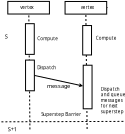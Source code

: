 <?xml version="1.0" encoding="UTF-8"?>
<dia:diagram xmlns:dia="http://www.lysator.liu.se/~alla/dia/">
  <dia:layer name="背景" visible="true" active="true">
    <dia:group>
      <dia:object type="Standard - Text" version="1" id="O0">
        <dia:attribute name="obj_pos">
          <dia:point val="19.88,1.427"/>
        </dia:attribute>
        <dia:attribute name="obj_bb">
          <dia:rectangle val="19.88,1.19;21.58,1.487"/>
        </dia:attribute>
        <dia:attribute name="text">
          <dia:composite type="text">
            <dia:attribute name="string">
              <dia:string>#Compute worker#</dia:string>
            </dia:attribute>
            <dia:attribute name="font">
              <dia:font family="sans" style="0" name="Helvetica"/>
            </dia:attribute>
            <dia:attribute name="height">
              <dia:real val="0.282"/>
            </dia:attribute>
            <dia:attribute name="pos">
              <dia:point val="19.88,1.427"/>
            </dia:attribute>
            <dia:attribute name="color">
              <dia:color val="#000000"/>
            </dia:attribute>
            <dia:attribute name="alignment">
              <dia:enum val="0"/>
            </dia:attribute>
          </dia:composite>
        </dia:attribute>
        <dia:attribute name="valign">
          <dia:enum val="3"/>
        </dia:attribute>
      </dia:object>
      <dia:object type="Standard - Line" version="0" id="O1">
        <dia:attribute name="obj_pos">
          <dia:point val="17.861,7.403"/>
        </dia:attribute>
        <dia:attribute name="obj_bb">
          <dia:rectangle val="17.785,1.592;17.881,7.423"/>
        </dia:attribute>
        <dia:attribute name="conn_endpoints">
          <dia:point val="17.861,7.403"/>
          <dia:point val="17.806,1.612"/>
        </dia:attribute>
        <dia:attribute name="numcp">
          <dia:int val="1"/>
        </dia:attribute>
        <dia:attribute name="line_width">
          <dia:real val="0.04"/>
        </dia:attribute>
        <dia:attribute name="line_style">
          <dia:enum val="4"/>
        </dia:attribute>
      </dia:object>
      <dia:object type="Standard - Box" version="0" id="O2">
        <dia:attribute name="obj_pos">
          <dia:point val="16.755,1.003"/>
        </dia:attribute>
        <dia:attribute name="obj_bb">
          <dia:rectangle val="16.735,0.983;18.856,1.653"/>
        </dia:attribute>
        <dia:attribute name="elem_corner">
          <dia:point val="16.755,1.003"/>
        </dia:attribute>
        <dia:attribute name="elem_width">
          <dia:real val="2.081"/>
        </dia:attribute>
        <dia:attribute name="elem_height">
          <dia:real val="0.631"/>
        </dia:attribute>
        <dia:attribute name="border_width">
          <dia:real val="0.04"/>
        </dia:attribute>
        <dia:attribute name="show_background">
          <dia:boolean val="true"/>
        </dia:attribute>
      </dia:object>
      <dia:object type="Standard - Text" version="1" id="O3">
        <dia:attribute name="obj_pos">
          <dia:point val="17.375,1.381"/>
        </dia:attribute>
        <dia:attribute name="obj_bb">
          <dia:rectangle val="17.375,1.144;18.002,1.441"/>
        </dia:attribute>
        <dia:attribute name="text">
          <dia:composite type="text">
            <dia:attribute name="string">
              <dia:string>#vertex#</dia:string>
            </dia:attribute>
            <dia:attribute name="font">
              <dia:font family="sans" style="0" name="Helvetica"/>
            </dia:attribute>
            <dia:attribute name="height">
              <dia:real val="0.282"/>
            </dia:attribute>
            <dia:attribute name="pos">
              <dia:point val="17.375,1.381"/>
            </dia:attribute>
            <dia:attribute name="color">
              <dia:color val="#000000"/>
            </dia:attribute>
            <dia:attribute name="alignment">
              <dia:enum val="0"/>
            </dia:attribute>
          </dia:composite>
        </dia:attribute>
        <dia:attribute name="valign">
          <dia:enum val="3"/>
        </dia:attribute>
      </dia:object>
      <dia:object type="Standard - Box" version="0" id="O4">
        <dia:attribute name="obj_pos">
          <dia:point val="17.637,2.117"/>
        </dia:attribute>
        <dia:attribute name="obj_bb">
          <dia:rectangle val="17.617,2.097;18.099,3.672"/>
        </dia:attribute>
        <dia:attribute name="elem_corner">
          <dia:point val="17.637,2.117"/>
        </dia:attribute>
        <dia:attribute name="elem_width">
          <dia:real val="0.441"/>
        </dia:attribute>
        <dia:attribute name="elem_height">
          <dia:real val="1.535"/>
        </dia:attribute>
        <dia:attribute name="border_width">
          <dia:real val="0.04"/>
        </dia:attribute>
        <dia:attribute name="show_background">
          <dia:boolean val="true"/>
        </dia:attribute>
      </dia:object>
      <dia:object type="Standard - Box" version="0" id="O5">
        <dia:attribute name="obj_pos">
          <dia:point val="17.642,3.937"/>
        </dia:attribute>
        <dia:attribute name="obj_bb">
          <dia:rectangle val="17.622,3.917;18.103,5.492"/>
        </dia:attribute>
        <dia:attribute name="elem_corner">
          <dia:point val="17.642,3.937"/>
        </dia:attribute>
        <dia:attribute name="elem_width">
          <dia:real val="0.441"/>
        </dia:attribute>
        <dia:attribute name="elem_height">
          <dia:real val="1.535"/>
        </dia:attribute>
        <dia:attribute name="border_width">
          <dia:real val="0.04"/>
        </dia:attribute>
        <dia:attribute name="show_background">
          <dia:boolean val="true"/>
        </dia:attribute>
      </dia:object>
      <dia:object type="Standard - Line" version="0" id="O6">
        <dia:attribute name="obj_pos">
          <dia:point val="20.72,7.382"/>
        </dia:attribute>
        <dia:attribute name="obj_bb">
          <dia:rectangle val="20.638,1.617;20.741,7.402"/>
        </dia:attribute>
        <dia:attribute name="conn_endpoints">
          <dia:point val="20.72,7.382"/>
          <dia:point val="20.658,1.637"/>
        </dia:attribute>
        <dia:attribute name="numcp">
          <dia:int val="1"/>
        </dia:attribute>
        <dia:attribute name="line_width">
          <dia:real val="0.04"/>
        </dia:attribute>
        <dia:attribute name="line_style">
          <dia:enum val="4"/>
        </dia:attribute>
        <dia:connections>
          <dia:connection handle="1" to="O7" connection="6"/>
        </dia:connections>
      </dia:object>
      <dia:object type="Standard - Box" version="0" id="O7">
        <dia:attribute name="obj_pos">
          <dia:point val="19.618,1.007"/>
        </dia:attribute>
        <dia:attribute name="obj_bb">
          <dia:rectangle val="19.598,0.987;21.719,1.657"/>
        </dia:attribute>
        <dia:attribute name="elem_corner">
          <dia:point val="19.618,1.007"/>
        </dia:attribute>
        <dia:attribute name="elem_width">
          <dia:real val="2.081"/>
        </dia:attribute>
        <dia:attribute name="elem_height">
          <dia:real val="0.631"/>
        </dia:attribute>
        <dia:attribute name="border_width">
          <dia:real val="0.04"/>
        </dia:attribute>
        <dia:attribute name="show_background">
          <dia:boolean val="true"/>
        </dia:attribute>
      </dia:object>
      <dia:object type="Standard - Box" version="0" id="O8">
        <dia:attribute name="obj_pos">
          <dia:point val="20.5,2.21"/>
        </dia:attribute>
        <dia:attribute name="obj_bb">
          <dia:rectangle val="20.48,2.19;20.962,3.702"/>
        </dia:attribute>
        <dia:attribute name="elem_corner">
          <dia:point val="20.5,2.21"/>
        </dia:attribute>
        <dia:attribute name="elem_width">
          <dia:real val="0.441"/>
        </dia:attribute>
        <dia:attribute name="elem_height">
          <dia:real val="1.472"/>
        </dia:attribute>
        <dia:attribute name="border_width">
          <dia:real val="0.04"/>
        </dia:attribute>
        <dia:attribute name="show_background">
          <dia:boolean val="true"/>
        </dia:attribute>
      </dia:object>
      <dia:object type="Standard - Box" version="0" id="O9">
        <dia:attribute name="obj_pos">
          <dia:point val="20.526,4.194"/>
        </dia:attribute>
        <dia:attribute name="obj_bb">
          <dia:rectangle val="20.506,4.174;20.987,6.393"/>
        </dia:attribute>
        <dia:attribute name="elem_corner">
          <dia:point val="20.526,4.194"/>
        </dia:attribute>
        <dia:attribute name="elem_width">
          <dia:real val="0.441"/>
        </dia:attribute>
        <dia:attribute name="elem_height">
          <dia:real val="2.179"/>
        </dia:attribute>
        <dia:attribute name="border_width">
          <dia:real val="0.04"/>
        </dia:attribute>
        <dia:attribute name="show_background">
          <dia:boolean val="true"/>
        </dia:attribute>
      </dia:object>
      <dia:object type="Standard - Text" version="1" id="O10">
        <dia:attribute name="obj_pos">
          <dia:point val="18.222,4.396"/>
        </dia:attribute>
        <dia:attribute name="obj_bb">
          <dia:rectangle val="18.222,4.158;19.104,4.456"/>
        </dia:attribute>
        <dia:attribute name="text">
          <dia:composite type="text">
            <dia:attribute name="string">
              <dia:string>#Dispatch#</dia:string>
            </dia:attribute>
            <dia:attribute name="font">
              <dia:font family="sans" style="0" name="Helvetica"/>
            </dia:attribute>
            <dia:attribute name="height">
              <dia:real val="0.282"/>
            </dia:attribute>
            <dia:attribute name="pos">
              <dia:point val="18.222,4.396"/>
            </dia:attribute>
            <dia:attribute name="color">
              <dia:color val="#000000"/>
            </dia:attribute>
            <dia:attribute name="alignment">
              <dia:enum val="0"/>
            </dia:attribute>
          </dia:composite>
        </dia:attribute>
        <dia:attribute name="valign">
          <dia:enum val="3"/>
        </dia:attribute>
      </dia:object>
      <dia:object type="Standard - Text" version="1" id="O11">
        <dia:attribute name="obj_pos">
          <dia:point val="21.148,2.922"/>
        </dia:attribute>
        <dia:attribute name="obj_bb">
          <dia:rectangle val="21.148,2.685;22.078,2.982"/>
        </dia:attribute>
        <dia:attribute name="text">
          <dia:composite type="text">
            <dia:attribute name="string">
              <dia:string>#Compute#</dia:string>
            </dia:attribute>
            <dia:attribute name="font">
              <dia:font family="sans" style="0" name="Helvetica"/>
            </dia:attribute>
            <dia:attribute name="height">
              <dia:real val="0.282"/>
            </dia:attribute>
            <dia:attribute name="pos">
              <dia:point val="21.148,2.922"/>
            </dia:attribute>
            <dia:attribute name="color">
              <dia:color val="#000000"/>
            </dia:attribute>
            <dia:attribute name="alignment">
              <dia:enum val="0"/>
            </dia:attribute>
          </dia:composite>
        </dia:attribute>
        <dia:attribute name="valign">
          <dia:enum val="3"/>
        </dia:attribute>
      </dia:object>
      <dia:object type="Standard - Line" version="0" id="O12">
        <dia:attribute name="obj_pos">
          <dia:point val="16.435,7.024"/>
        </dia:attribute>
        <dia:attribute name="obj_bb">
          <dia:rectangle val="16.415,6.982;22.594,7.044"/>
        </dia:attribute>
        <dia:attribute name="conn_endpoints">
          <dia:point val="16.435,7.024"/>
          <dia:point val="22.573,7.002"/>
        </dia:attribute>
        <dia:attribute name="numcp">
          <dia:int val="1"/>
        </dia:attribute>
        <dia:attribute name="line_width">
          <dia:real val="0.04"/>
        </dia:attribute>
        <dia:attribute name="line_style">
          <dia:enum val="4"/>
        </dia:attribute>
      </dia:object>
      <dia:object type="Standard - Text" version="1" id="O13">
        <dia:attribute name="obj_pos">
          <dia:point val="18.432,6.729"/>
        </dia:attribute>
        <dia:attribute name="obj_bb">
          <dia:rectangle val="18.432,6.492;20.225,6.789"/>
        </dia:attribute>
        <dia:attribute name="text">
          <dia:composite type="text">
            <dia:attribute name="string">
              <dia:string>#Superstep Barrier#</dia:string>
            </dia:attribute>
            <dia:attribute name="font">
              <dia:font family="sans" style="0" name="Helvetica"/>
            </dia:attribute>
            <dia:attribute name="height">
              <dia:real val="0.282"/>
            </dia:attribute>
            <dia:attribute name="pos">
              <dia:point val="18.432,6.729"/>
            </dia:attribute>
            <dia:attribute name="color">
              <dia:color val="#000000"/>
            </dia:attribute>
            <dia:attribute name="alignment">
              <dia:enum val="0"/>
            </dia:attribute>
          </dia:composite>
        </dia:attribute>
        <dia:attribute name="valign">
          <dia:enum val="3"/>
        </dia:attribute>
      </dia:object>
      <dia:object type="Standard - Text" version="1" id="O14">
        <dia:attribute name="obj_pos">
          <dia:point val="16.603,2.861"/>
        </dia:attribute>
        <dia:attribute name="obj_bb">
          <dia:rectangle val="16.603,2.566;16.751,2.936"/>
        </dia:attribute>
        <dia:attribute name="text">
          <dia:composite type="text">
            <dia:attribute name="string">
              <dia:string>#S#</dia:string>
            </dia:attribute>
            <dia:attribute name="font">
              <dia:font family="sans" style="0" name="Helvetica"/>
            </dia:attribute>
            <dia:attribute name="height">
              <dia:real val="0.353"/>
            </dia:attribute>
            <dia:attribute name="pos">
              <dia:point val="16.603,2.861"/>
            </dia:attribute>
            <dia:attribute name="color">
              <dia:color val="#000000"/>
            </dia:attribute>
            <dia:attribute name="alignment">
              <dia:enum val="0"/>
            </dia:attribute>
          </dia:composite>
        </dia:attribute>
        <dia:attribute name="valign">
          <dia:enum val="3"/>
        </dia:attribute>
      </dia:object>
      <dia:object type="Standard - Text" version="1" id="O15">
        <dia:attribute name="obj_pos">
          <dia:point val="16.755,7.499"/>
        </dia:attribute>
        <dia:attribute name="obj_bb">
          <dia:rectangle val="16.755,7.204;17.212,7.574"/>
        </dia:attribute>
        <dia:attribute name="text">
          <dia:composite type="text">
            <dia:attribute name="string">
              <dia:string>#S+1#</dia:string>
            </dia:attribute>
            <dia:attribute name="font">
              <dia:font family="sans" style="0" name="Helvetica"/>
            </dia:attribute>
            <dia:attribute name="height">
              <dia:real val="0.353"/>
            </dia:attribute>
            <dia:attribute name="pos">
              <dia:point val="16.755,7.499"/>
            </dia:attribute>
            <dia:attribute name="color">
              <dia:color val="#000000"/>
            </dia:attribute>
            <dia:attribute name="alignment">
              <dia:enum val="0"/>
            </dia:attribute>
          </dia:composite>
        </dia:attribute>
        <dia:attribute name="valign">
          <dia:enum val="3"/>
        </dia:attribute>
      </dia:object>
      <dia:object type="Standard - Line" version="0" id="O16">
        <dia:attribute name="obj_pos">
          <dia:point val="18.083,4.705"/>
        </dia:attribute>
        <dia:attribute name="obj_bb">
          <dia:rectangle val="18.059,4.681;20.549,5.293"/>
        </dia:attribute>
        <dia:attribute name="conn_endpoints">
          <dia:point val="18.083,4.705"/>
          <dia:point val="20.506,5.231"/>
        </dia:attribute>
        <dia:attribute name="numcp">
          <dia:int val="1"/>
        </dia:attribute>
        <dia:attribute name="line_width">
          <dia:real val="0.04"/>
        </dia:attribute>
        <dia:attribute name="end_arrow">
          <dia:enum val="22"/>
        </dia:attribute>
        <dia:attribute name="end_arrow_length">
          <dia:real val="0.1"/>
        </dia:attribute>
        <dia:attribute name="end_arrow_width">
          <dia:real val="0.1"/>
        </dia:attribute>
        <dia:connections>
          <dia:connection handle="0" to="O5" connection="4"/>
          <dia:connection handle="1" to="O9" connection="8"/>
        </dia:connections>
      </dia:object>
      <dia:object type="Standard - Text" version="1" id="O17">
        <dia:attribute name="obj_pos">
          <dia:point val="18.71,5.334"/>
        </dia:attribute>
        <dia:attribute name="obj_bb">
          <dia:rectangle val="18.71,5.039;19.815,5.409"/>
        </dia:attribute>
        <dia:attribute name="text">
          <dia:composite type="text">
            <dia:attribute name="string">
              <dia:string>#message#</dia:string>
            </dia:attribute>
            <dia:attribute name="font">
              <dia:font family="sans" style="0" name="Helvetica"/>
            </dia:attribute>
            <dia:attribute name="height">
              <dia:real val="0.353"/>
            </dia:attribute>
            <dia:attribute name="pos">
              <dia:point val="18.71,5.334"/>
            </dia:attribute>
            <dia:attribute name="color">
              <dia:color val="#000000"/>
            </dia:attribute>
            <dia:attribute name="alignment">
              <dia:enum val="0"/>
            </dia:attribute>
          </dia:composite>
        </dia:attribute>
        <dia:attribute name="valign">
          <dia:enum val="3"/>
        </dia:attribute>
      </dia:object>
      <dia:object type="Standard - Text" version="1" id="O18">
        <dia:attribute name="obj_pos">
          <dia:point val="20.402,1.381"/>
        </dia:attribute>
        <dia:attribute name="obj_bb">
          <dia:rectangle val="20.402,1.144;21.029,1.441"/>
        </dia:attribute>
        <dia:attribute name="text">
          <dia:composite type="text">
            <dia:attribute name="string">
              <dia:string>#vertex#</dia:string>
            </dia:attribute>
            <dia:attribute name="font">
              <dia:font family="sans" style="0" name="Helvetica"/>
            </dia:attribute>
            <dia:attribute name="height">
              <dia:real val="0.282"/>
            </dia:attribute>
            <dia:attribute name="pos">
              <dia:point val="20.402,1.381"/>
            </dia:attribute>
            <dia:attribute name="color">
              <dia:color val="#000000"/>
            </dia:attribute>
            <dia:attribute name="alignment">
              <dia:enum val="0"/>
            </dia:attribute>
          </dia:composite>
        </dia:attribute>
        <dia:attribute name="valign">
          <dia:enum val="3"/>
        </dia:attribute>
      </dia:object>
      <dia:object type="Standard - Text" version="1" id="O19">
        <dia:attribute name="obj_pos">
          <dia:point val="21.401,5.466"/>
        </dia:attribute>
        <dia:attribute name="obj_bb">
          <dia:rectangle val="21.393,5.221;22.483,6.669"/>
        </dia:attribute>
        <dia:attribute name="text">
          <dia:composite type="text">
            <dia:attribute name="string">
              <dia:string>#Dispatch
and queue
messages 
for next 
superstep#</dia:string>
            </dia:attribute>
            <dia:attribute name="font">
              <dia:font family="sans" style="0" name="Helvetica"/>
            </dia:attribute>
            <dia:attribute name="height">
              <dia:real val="0.282"/>
            </dia:attribute>
            <dia:attribute name="pos">
              <dia:point val="21.401,5.466"/>
            </dia:attribute>
            <dia:attribute name="color">
              <dia:color val="#000000"/>
            </dia:attribute>
            <dia:attribute name="alignment">
              <dia:enum val="0"/>
            </dia:attribute>
          </dia:composite>
        </dia:attribute>
        <dia:attribute name="valign">
          <dia:enum val="3"/>
        </dia:attribute>
      </dia:object>
      <dia:object type="Standard - Text" version="1" id="O20">
        <dia:attribute name="obj_pos">
          <dia:point val="18.226,2.943"/>
        </dia:attribute>
        <dia:attribute name="obj_bb">
          <dia:rectangle val="18.226,2.706;19.156,3.003"/>
        </dia:attribute>
        <dia:attribute name="text">
          <dia:composite type="text">
            <dia:attribute name="string">
              <dia:string>#Compute#</dia:string>
            </dia:attribute>
            <dia:attribute name="font">
              <dia:font family="sans" style="0" name="Helvetica"/>
            </dia:attribute>
            <dia:attribute name="height">
              <dia:real val="0.282"/>
            </dia:attribute>
            <dia:attribute name="pos">
              <dia:point val="18.226,2.943"/>
            </dia:attribute>
            <dia:attribute name="color">
              <dia:color val="#000000"/>
            </dia:attribute>
            <dia:attribute name="alignment">
              <dia:enum val="0"/>
            </dia:attribute>
          </dia:composite>
        </dia:attribute>
        <dia:attribute name="valign">
          <dia:enum val="3"/>
        </dia:attribute>
      </dia:object>
    </dia:group>
  </dia:layer>
</dia:diagram>
